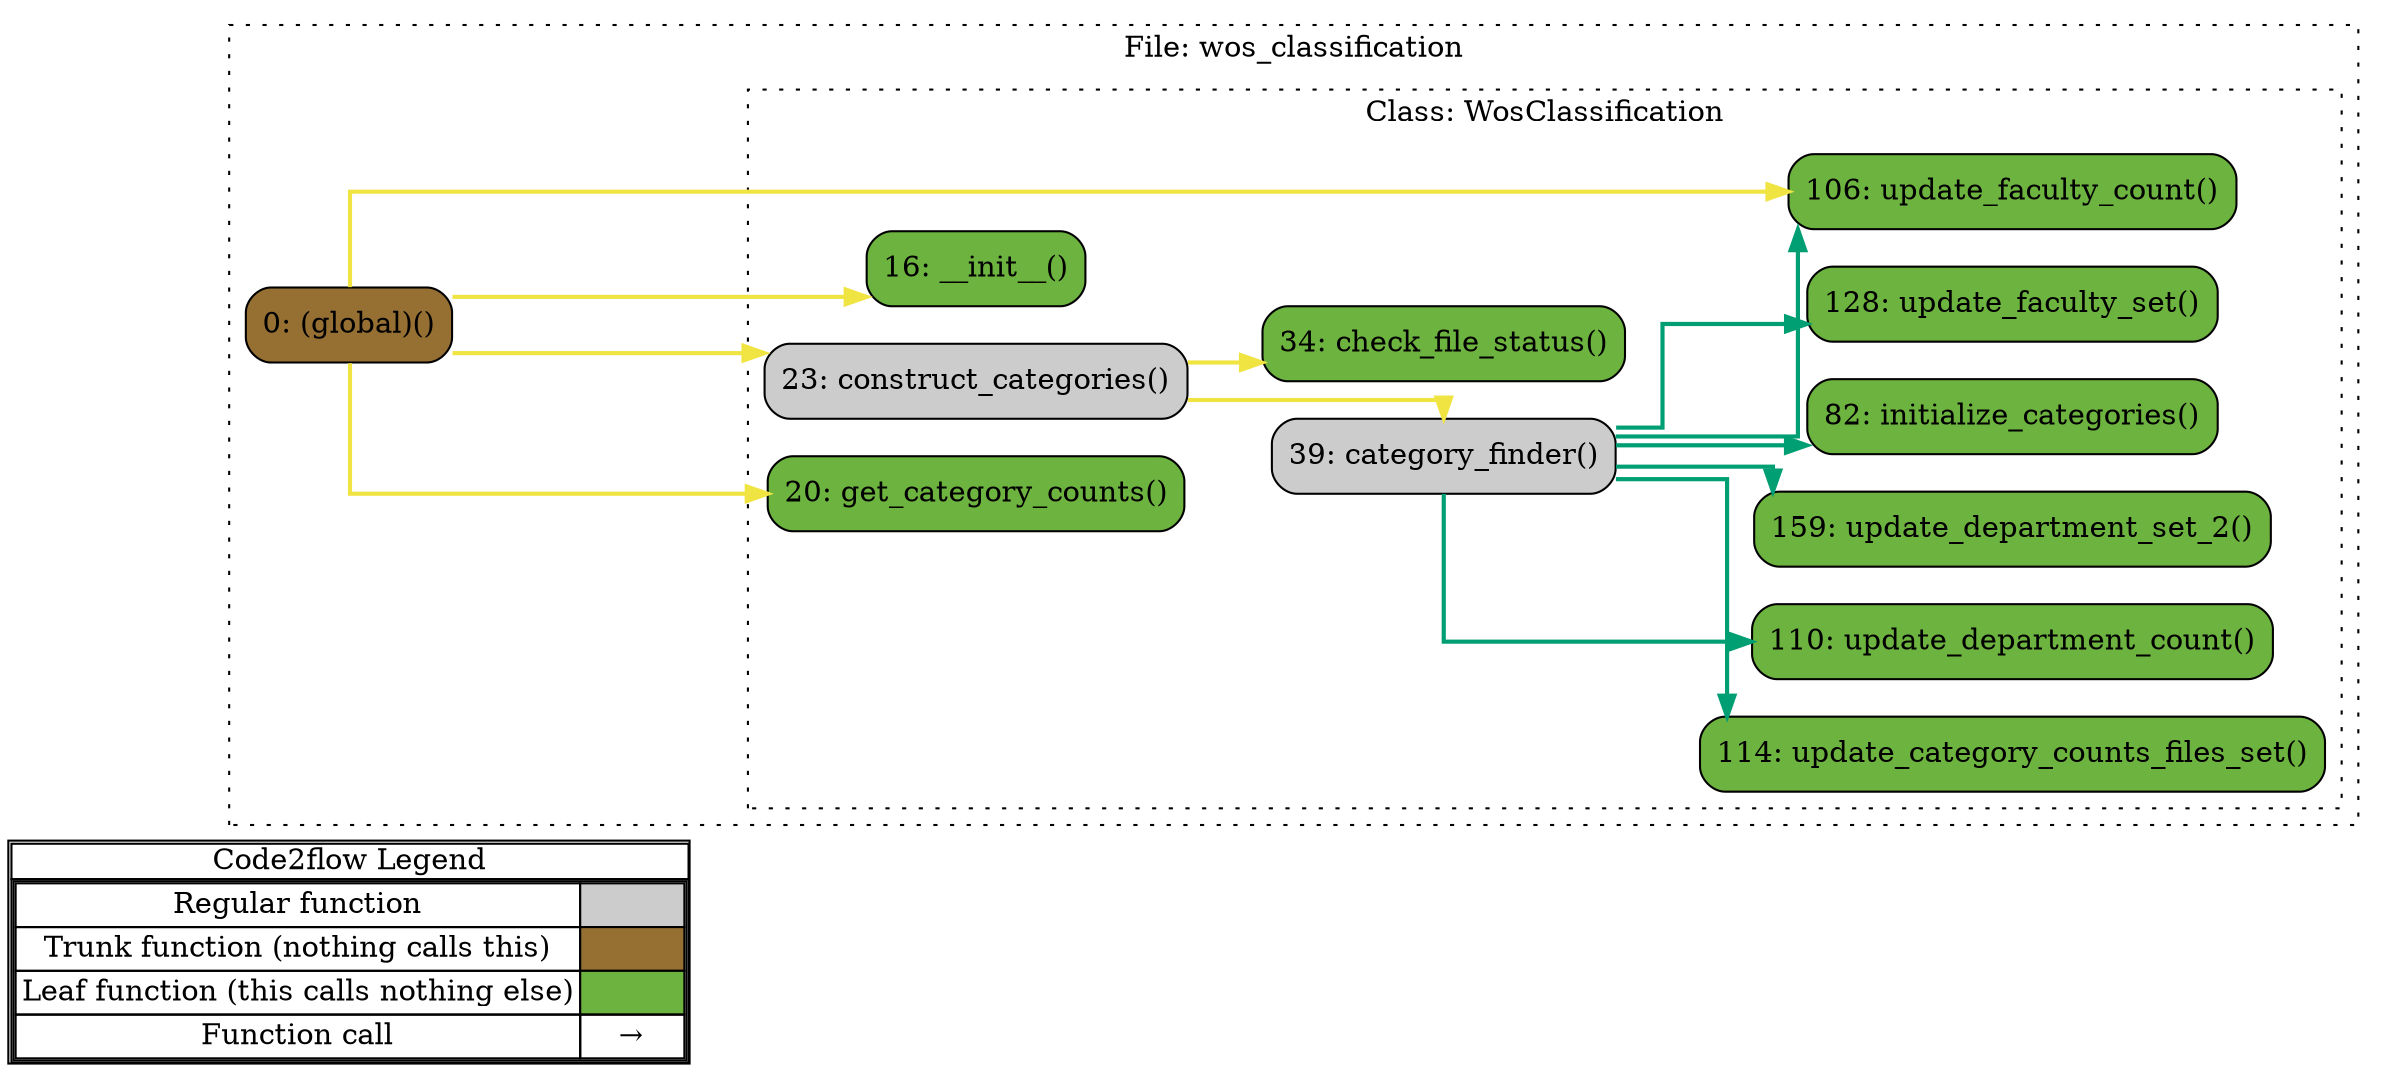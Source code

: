 digraph G {
concentrate=true;
splines="ortho";
rankdir="LR";
subgraph legend{
    rank = min;
    label = "legend";
    Legend [shape=none, margin=0, label = <
        <table cellspacing="0" cellpadding="0" border="1"><tr><td>Code2flow Legend</td></tr><tr><td>
        <table cellspacing="0">
        <tr><td>Regular function</td><td width="50px" bgcolor='#cccccc'></td></tr>
        <tr><td>Trunk function (nothing calls this)</td><td bgcolor='#966F33'></td></tr>
        <tr><td>Leaf function (this calls nothing else)</td><td bgcolor='#6db33f'></td></tr>
        <tr><td>Function call</td><td><font color='black'>&#8594;</font></td></tr>
        </table></td></tr></table>
        >];
}node_80ad4384 [label="0: (global)()" name="wos_classification::(global)" shape="rect" style="rounded,filled" fillcolor="#966F33" ];
node_8c827c83 [label="16: __init__()" name="wos_classification::WosClassification.__init__" shape="rect" style="rounded,filled" fillcolor="#6db33f" ];
node_f4445103 [label="39: category_finder()" name="wos_classification::WosClassification.category_finder" shape="rect" style="rounded,filled" fillcolor="#cccccc" ];
node_09a1fed9 [label="34: check_file_status()" name="wos_classification::WosClassification.check_file_status" shape="rect" style="rounded,filled" fillcolor="#6db33f" ];
node_7c14b43c [label="23: construct_categories()" name="wos_classification::WosClassification.construct_categories" shape="rect" style="rounded,filled" fillcolor="#cccccc" ];
node_6032f909 [label="20: get_category_counts()" name="wos_classification::WosClassification.get_category_counts" shape="rect" style="rounded,filled" fillcolor="#6db33f" ];
node_4b2832a7 [label="82: initialize_categories()" name="wos_classification::WosClassification.initialize_categories" shape="rect" style="rounded,filled" fillcolor="#6db33f" ];
node_f3219870 [label="114: update_category_counts_files_set()" name="wos_classification::WosClassification.update_category_counts_files_set" shape="rect" style="rounded,filled" fillcolor="#6db33f" ];
node_5be0a2de [label="110: update_department_count()" name="wos_classification::WosClassification.update_department_count" shape="rect" style="rounded,filled" fillcolor="#6db33f" ];
node_6461244e [label="159: update_department_set_2()" name="wos_classification::WosClassification.update_department_set_2" shape="rect" style="rounded,filled" fillcolor="#6db33f" ];
node_72f761a0 [label="106: update_faculty_count()" name="wos_classification::WosClassification.update_faculty_count" shape="rect" style="rounded,filled" fillcolor="#6db33f" ];
node_5328baa6 [label="128: update_faculty_set()" name="wos_classification::WosClassification.update_faculty_set" shape="rect" style="rounded,filled" fillcolor="#6db33f" ];
node_80ad4384 -> node_8c827c83 [color="#F0E442" penwidth="2"];
node_80ad4384 -> node_7c14b43c [color="#F0E442" penwidth="2"];
node_80ad4384 -> node_6032f909 [color="#F0E442" penwidth="2"];
node_80ad4384 -> node_72f761a0 [color="#F0E442" penwidth="2"];
node_f4445103 -> node_4b2832a7 [color="#009E73" penwidth="2"];
node_f4445103 -> node_f3219870 [color="#009E73" penwidth="2"];
node_f4445103 -> node_5be0a2de [color="#009E73" penwidth="2"];
node_f4445103 -> node_6461244e [color="#009E73" penwidth="2"];
node_f4445103 -> node_72f761a0 [color="#009E73" penwidth="2"];
node_f4445103 -> node_5328baa6 [color="#009E73" penwidth="2"];
node_7c14b43c -> node_f4445103 [color="#F0E442" penwidth="2"];
node_7c14b43c -> node_09a1fed9 [color="#F0E442" penwidth="2"];
subgraph cluster_258d71fa {
    node_80ad4384;
    label="File: wos_classification";
    name="wos_classification";
    style="filled";
    graph[style=dotted];
    subgraph cluster_909d526a {
        node_8c827c83 node_6032f909 node_7c14b43c node_09a1fed9 node_f4445103 node_4b2832a7 node_72f761a0 node_5be0a2de node_f3219870 node_5328baa6 node_6461244e;
        label="Class: WosClassification";
        name="WosClassification";
        style="filled";
        graph[style=dotted];
    };
};
}
